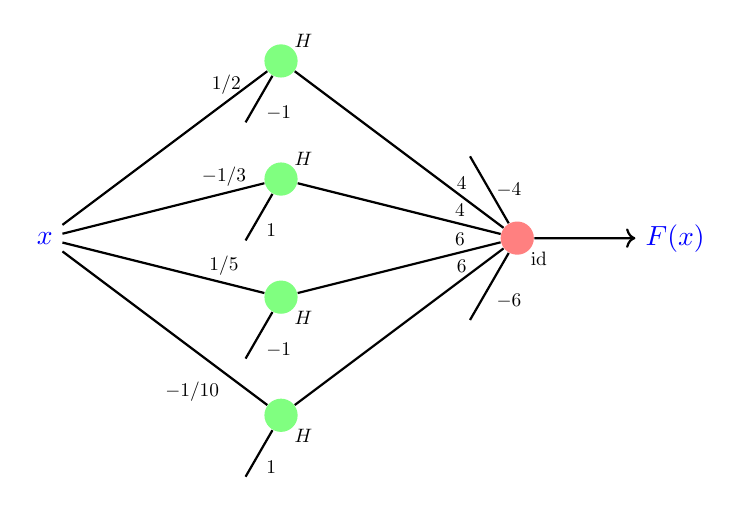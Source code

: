 ﻿% Figure after Kjell Magne Fauske
% http://www.texample.net/tikz/examples/neural-network/
\begin{tikzpicture}[scale=1.5]
   \def\layersep{2cm}
    \tikzstyle{every pin edge}=[thick]
    \tikzstyle{neuron}=[circle,fill=black!25,minimum size=12pt,inner sep=0pt]
    \tikzstyle{entree}=[];
    \tikzstyle{input neuron}=[neuron, fill=green!50];
    \tikzstyle{output neuron}=[neuron, fill=red!50];
    \tikzstyle{hidden neuron}=[neuron, fill=blue!50];
    \tikzstyle{annot} = [text width=4em, text centered]

% Entree
\node[entree,blue] (E) at (-\layersep,-2.5) {$x$};

% Premiere couche
\node[input neuron] (I-1) at (0,-1) {};
\node[input neuron] (I-2) at (0,-2) {};
\node[input neuron] (I-3) at (0,-3) {};
\node[input neuron] (I-4) at (0,-4) {};

\node[above right=0.8ex,scale=0.7] at (I-1) {$H$};
\node[above right=0.8ex,scale=0.7] at (I-2) {$H$};
\node[below right=0.8ex,scale=0.7] at (I-3) {$H$};
\node[below right=0.8ex,scale=0.7] at (I-4) {$H$};

%Seconde couche et sortie
\node[output neuron] (O) at (\layersep,-2.5 cm) {};
\node[below right=0.8ex,scale=0.7] at (O) {id};

% Arrete et poids
 \path[thick] (E) edge node[pos=0.8,above,scale=0.7]{$1/2$} (I-1) ;
\draw[-,thick] (I-1) to node[midway,below right,scale=0.7]{$-1$} ++ (-120:0.6);

 \path[thick] (E) edge node[pos=0.8,above,scale=0.7]{$-1/3$} (I-2);
\draw[-,thick] (I-2) to node[midway,below right,scale=0.7]{$1$} ++ (-120:0.6);

 \path[thick] (E) edge node[pos=0.8,above,scale=0.7]{$1/5$} (I-3) ;
\draw[-,thick] (I-3) to node[midway,below right,scale=0.7]{$-1$} ++ (-120:0.6);

 \path[thick] (E) edge node[pos=0.8,below left,scale=0.7]{$-1/10$} (I-4);
\draw[-,thick] (I-4) to node[midway,below right,scale=0.7]{$1$} ++ (-120:0.6);

 \path[thick] (I-1) edge node[pos=0.8,above,scale=0.7]{$4$} (O);
 \path[thick] (I-2) edge node[pos=0.8,above,scale=0.7]{$4$}(O);
 \draw[-,thick] (O) to node[midway,right,scale=0.7]{$-4$} ++ (120:0.8) ;

 \path[thick] (I-3) edge node[pos=0.8,above,scale=0.7]{$6$} (O);
 \path[thick] (I-4) edge node[pos=0.8,above,scale=0.7]{$6$}(O);
 \draw[-,thick] (O) to node[midway,below right,scale=0.7]{$-6$} ++ (-120:0.8) ;
% Sortie
 \draw[->,thick] (O)-- ++(1,0) node[right,blue]{$F(x)$};

\end{tikzpicture}  
